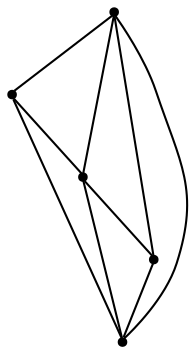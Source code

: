 graph {
  node [shape=point,comment="{\"directed\":false,\"doi\":\"10.1007/978-3-662-45803-7_33\",\"figure\":\"3 (2)\"}"]

  v0 [pos="730.0305167783623,2612.2837170614694"]
  v1 [pos="649.8768510327699,2577.1322016073095"]
  v2 [pos="704.7164210008409,2689.6076874331698"]
  v3 [pos="705.6253557131307,2634.5330190060554"]
  v4 [pos="685.6568662021999,2612.900749576915"]

  v0 -- v1 [id="-1",pos="730.0305167783623,2612.2837170614694 649.8768510327699,2577.1322016073095 649.8768510327699,2577.1322016073095 649.8768510327699,2577.1322016073095"]
  v2 -- v0 [id="-4",pos="704.7164210008409,2689.6076874331698 730.0305167783623,2612.2837170614694 730.0305167783623,2612.2837170614694 730.0305167783623,2612.2837170614694"]
  v3 -- v2 [id="-5",pos="705.6253557131307,2634.5330190060554 704.7164210008409,2689.6076874331698 704.7164210008409,2689.6076874331698 704.7164210008409,2689.6076874331698"]
  v4 -- v0 [id="-9",pos="685.6568662021999,2612.900749576915 730.0305167783623,2612.2837170614694 730.0305167783623,2612.2837170614694 730.0305167783623,2612.2837170614694"]
  v3 -- v0 [id="-11",pos="705.6253557131307,2634.5330190060554 730.0305167783623,2612.2837170614694 730.0305167783623,2612.2837170614694 730.0305167783623,2612.2837170614694"]
  v1 -- v2 [id="-14",pos="649.8768510327699,2577.1322016073095 704.7164210008409,2689.6076874331698 704.7164210008409,2689.6076874331698 704.7164210008409,2689.6076874331698"]
  v1 -- v4 [id="-15",pos="649.8768510327699,2577.1322016073095 685.6568662021999,2612.900749576915 685.6568662021999,2612.900749576915 685.6568662021999,2612.900749576915"]
  v4 -- v2 [id="-16",pos="685.6568662021999,2612.900749576915 704.7164210008409,2689.6076874331698 704.7164210008409,2689.6076874331698 704.7164210008409,2689.6076874331698"]
  v4 -- v3 [id="-17",pos="685.6568662021999,2612.900749576915 705.6253557131307,2634.5330190060554 705.6253557131307,2634.5330190060554 705.6253557131307,2634.5330190060554"]
}